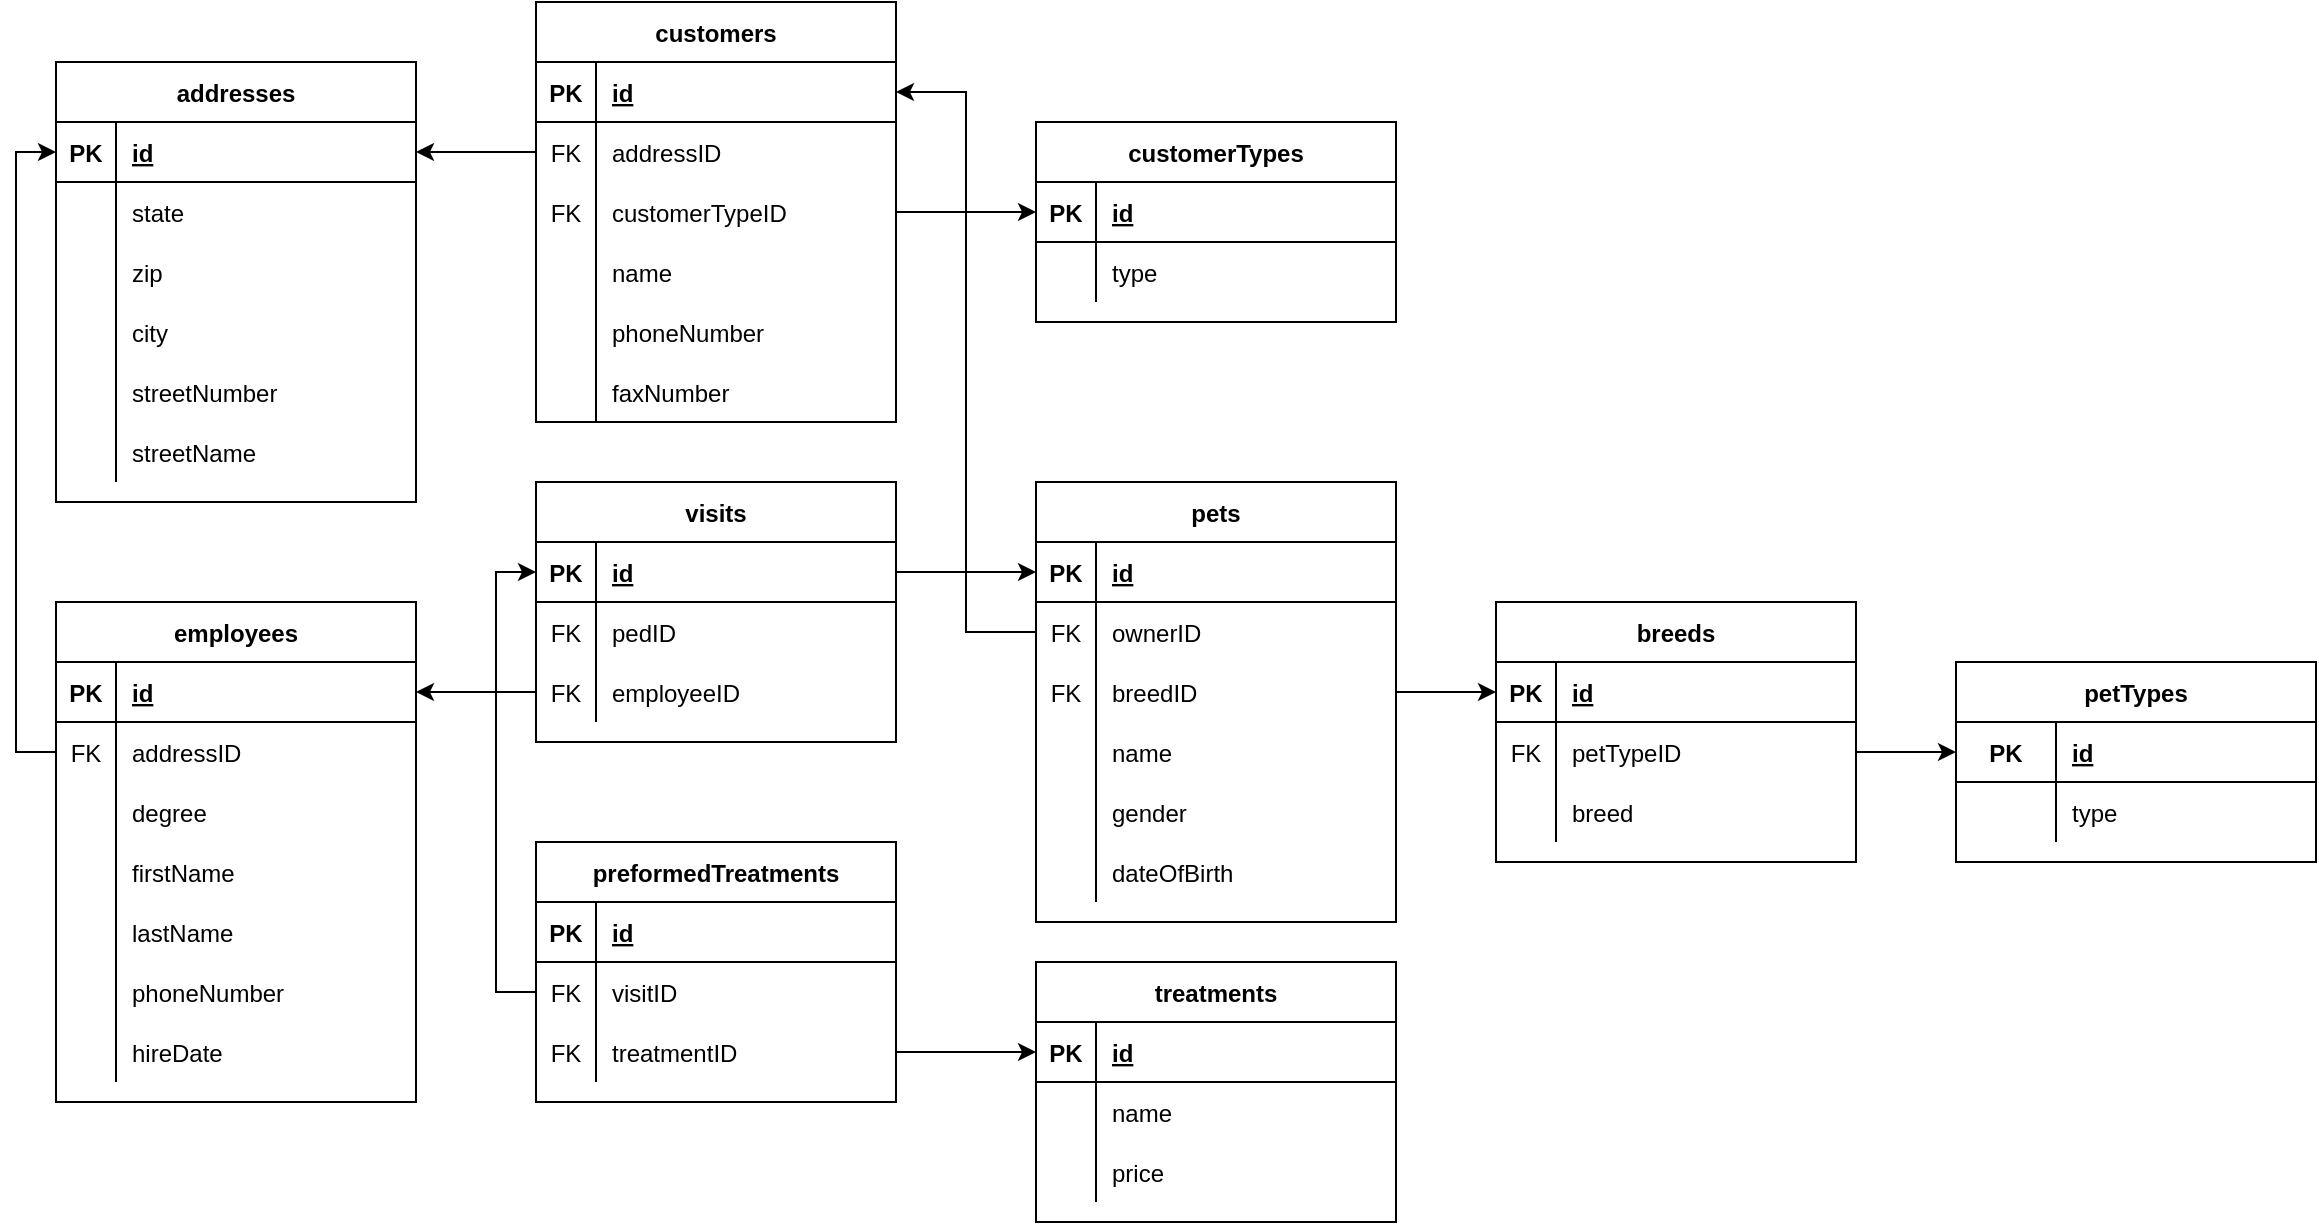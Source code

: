 <mxfile version="14.3.1" type="github">
  <diagram id="3GIqQ9a4N6Uzozd12Fp_" name="Page-1">
    <mxGraphModel dx="1451" dy="820" grid="1" gridSize="10" guides="1" tooltips="1" connect="1" arrows="1" fold="1" page="1" pageScale="1" pageWidth="2000" pageHeight="2000" math="0" shadow="0">
      <root>
        <mxCell id="0" />
        <mxCell id="1" parent="0" />
        <mxCell id="QT_rBOWbVVg_yr-S8wlx-1" value="employees" style="shape=table;startSize=30;container=1;collapsible=1;childLayout=tableLayout;fixedRows=1;rowLines=0;fontStyle=1;align=center;resizeLast=1;" parent="1" vertex="1">
          <mxGeometry x="390" y="620" width="180" height="250" as="geometry">
            <mxRectangle x="170" y="260" width="80" height="30" as="alternateBounds" />
          </mxGeometry>
        </mxCell>
        <mxCell id="QT_rBOWbVVg_yr-S8wlx-2" value="" style="shape=partialRectangle;collapsible=0;dropTarget=0;pointerEvents=0;fillColor=none;top=0;left=0;bottom=1;right=0;points=[[0,0.5],[1,0.5]];portConstraint=eastwest;" parent="QT_rBOWbVVg_yr-S8wlx-1" vertex="1">
          <mxGeometry y="30" width="180" height="30" as="geometry" />
        </mxCell>
        <mxCell id="QT_rBOWbVVg_yr-S8wlx-3" value="PK" style="shape=partialRectangle;connectable=0;fillColor=none;top=0;left=0;bottom=0;right=0;fontStyle=1;overflow=hidden;" parent="QT_rBOWbVVg_yr-S8wlx-2" vertex="1">
          <mxGeometry width="30" height="30" as="geometry" />
        </mxCell>
        <mxCell id="QT_rBOWbVVg_yr-S8wlx-4" value="id" style="shape=partialRectangle;connectable=0;fillColor=none;top=0;left=0;bottom=0;right=0;align=left;spacingLeft=6;fontStyle=5;overflow=hidden;" parent="QT_rBOWbVVg_yr-S8wlx-2" vertex="1">
          <mxGeometry x="30" width="150" height="30" as="geometry" />
        </mxCell>
        <mxCell id="N9ac48abwdy0AhQAwxe1-4" value="" style="shape=partialRectangle;collapsible=0;dropTarget=0;pointerEvents=0;fillColor=none;top=0;left=0;bottom=0;right=0;points=[[0,0.5],[1,0.5]];portConstraint=eastwest;" vertex="1" parent="QT_rBOWbVVg_yr-S8wlx-1">
          <mxGeometry y="60" width="180" height="30" as="geometry" />
        </mxCell>
        <mxCell id="N9ac48abwdy0AhQAwxe1-5" value="FK" style="shape=partialRectangle;connectable=0;fillColor=none;top=0;left=0;bottom=0;right=0;fontStyle=0;overflow=hidden;" vertex="1" parent="N9ac48abwdy0AhQAwxe1-4">
          <mxGeometry width="30" height="30" as="geometry" />
        </mxCell>
        <mxCell id="N9ac48abwdy0AhQAwxe1-6" value="addressID" style="shape=partialRectangle;connectable=0;fillColor=none;top=0;left=0;bottom=0;right=0;align=left;spacingLeft=6;fontStyle=0;overflow=hidden;" vertex="1" parent="N9ac48abwdy0AhQAwxe1-4">
          <mxGeometry x="30" width="150" height="30" as="geometry" />
        </mxCell>
        <mxCell id="N9ac48abwdy0AhQAwxe1-35" value="" style="shape=partialRectangle;collapsible=0;dropTarget=0;pointerEvents=0;fillColor=none;top=0;left=0;bottom=0;right=0;points=[[0,0.5],[1,0.5]];portConstraint=eastwest;" vertex="1" parent="QT_rBOWbVVg_yr-S8wlx-1">
          <mxGeometry y="90" width="180" height="30" as="geometry" />
        </mxCell>
        <mxCell id="N9ac48abwdy0AhQAwxe1-36" value="" style="shape=partialRectangle;connectable=0;fillColor=none;top=0;left=0;bottom=0;right=0;editable=1;overflow=hidden;" vertex="1" parent="N9ac48abwdy0AhQAwxe1-35">
          <mxGeometry width="30" height="30" as="geometry" />
        </mxCell>
        <mxCell id="N9ac48abwdy0AhQAwxe1-37" value="degree" style="shape=partialRectangle;connectable=0;fillColor=none;top=0;left=0;bottom=0;right=0;align=left;spacingLeft=6;overflow=hidden;" vertex="1" parent="N9ac48abwdy0AhQAwxe1-35">
          <mxGeometry x="30" width="150" height="30" as="geometry" />
        </mxCell>
        <mxCell id="QT_rBOWbVVg_yr-S8wlx-5" value="" style="shape=partialRectangle;collapsible=0;dropTarget=0;pointerEvents=0;fillColor=none;top=0;left=0;bottom=0;right=0;points=[[0,0.5],[1,0.5]];portConstraint=eastwest;" parent="QT_rBOWbVVg_yr-S8wlx-1" vertex="1">
          <mxGeometry y="120" width="180" height="30" as="geometry" />
        </mxCell>
        <mxCell id="QT_rBOWbVVg_yr-S8wlx-6" value="" style="shape=partialRectangle;connectable=0;fillColor=none;top=0;left=0;bottom=0;right=0;editable=1;overflow=hidden;" parent="QT_rBOWbVVg_yr-S8wlx-5" vertex="1">
          <mxGeometry width="30" height="30" as="geometry" />
        </mxCell>
        <mxCell id="QT_rBOWbVVg_yr-S8wlx-7" value="firstName" style="shape=partialRectangle;connectable=0;fillColor=none;top=0;left=0;bottom=0;right=0;align=left;spacingLeft=6;overflow=hidden;" parent="QT_rBOWbVVg_yr-S8wlx-5" vertex="1">
          <mxGeometry x="30" width="150" height="30" as="geometry" />
        </mxCell>
        <mxCell id="QT_rBOWbVVg_yr-S8wlx-8" value="" style="shape=partialRectangle;collapsible=0;dropTarget=0;pointerEvents=0;fillColor=none;top=0;left=0;bottom=0;right=0;points=[[0,0.5],[1,0.5]];portConstraint=eastwest;" parent="QT_rBOWbVVg_yr-S8wlx-1" vertex="1">
          <mxGeometry y="150" width="180" height="30" as="geometry" />
        </mxCell>
        <mxCell id="QT_rBOWbVVg_yr-S8wlx-9" value="" style="shape=partialRectangle;connectable=0;fillColor=none;top=0;left=0;bottom=0;right=0;editable=1;overflow=hidden;" parent="QT_rBOWbVVg_yr-S8wlx-8" vertex="1">
          <mxGeometry width="30" height="30" as="geometry" />
        </mxCell>
        <mxCell id="QT_rBOWbVVg_yr-S8wlx-10" value="lastName" style="shape=partialRectangle;connectable=0;fillColor=none;top=0;left=0;bottom=0;right=0;align=left;spacingLeft=6;overflow=hidden;" parent="QT_rBOWbVVg_yr-S8wlx-8" vertex="1">
          <mxGeometry x="30" width="150" height="30" as="geometry" />
        </mxCell>
        <mxCell id="QT_rBOWbVVg_yr-S8wlx-210" value="" style="shape=partialRectangle;collapsible=0;dropTarget=0;pointerEvents=0;fillColor=none;top=0;left=0;bottom=0;right=0;points=[[0,0.5],[1,0.5]];portConstraint=eastwest;" parent="QT_rBOWbVVg_yr-S8wlx-1" vertex="1">
          <mxGeometry y="180" width="180" height="30" as="geometry" />
        </mxCell>
        <mxCell id="QT_rBOWbVVg_yr-S8wlx-211" value="" style="shape=partialRectangle;connectable=0;fillColor=none;top=0;left=0;bottom=0;right=0;editable=1;overflow=hidden;" parent="QT_rBOWbVVg_yr-S8wlx-210" vertex="1">
          <mxGeometry width="30" height="30" as="geometry" />
        </mxCell>
        <mxCell id="QT_rBOWbVVg_yr-S8wlx-212" value="phoneNumber" style="shape=partialRectangle;connectable=0;fillColor=none;top=0;left=0;bottom=0;right=0;align=left;spacingLeft=6;overflow=hidden;" parent="QT_rBOWbVVg_yr-S8wlx-210" vertex="1">
          <mxGeometry x="30" width="150" height="30" as="geometry" />
        </mxCell>
        <mxCell id="QT_rBOWbVVg_yr-S8wlx-11" value="" style="shape=partialRectangle;collapsible=0;dropTarget=0;pointerEvents=0;fillColor=none;top=0;left=0;bottom=0;right=0;points=[[0,0.5],[1,0.5]];portConstraint=eastwest;" parent="QT_rBOWbVVg_yr-S8wlx-1" vertex="1">
          <mxGeometry y="210" width="180" height="30" as="geometry" />
        </mxCell>
        <mxCell id="QT_rBOWbVVg_yr-S8wlx-12" value="" style="shape=partialRectangle;connectable=0;fillColor=none;top=0;left=0;bottom=0;right=0;editable=1;overflow=hidden;" parent="QT_rBOWbVVg_yr-S8wlx-11" vertex="1">
          <mxGeometry width="30" height="30" as="geometry" />
        </mxCell>
        <mxCell id="QT_rBOWbVVg_yr-S8wlx-13" value="hireDate" style="shape=partialRectangle;connectable=0;fillColor=none;top=0;left=0;bottom=0;right=0;align=left;spacingLeft=6;overflow=hidden;" parent="QT_rBOWbVVg_yr-S8wlx-11" vertex="1">
          <mxGeometry x="30" width="150" height="30" as="geometry" />
        </mxCell>
        <mxCell id="QT_rBOWbVVg_yr-S8wlx-14" value="addresses" style="shape=table;startSize=30;container=1;collapsible=1;childLayout=tableLayout;fixedRows=1;rowLines=0;fontStyle=1;align=center;resizeLast=1;" parent="1" vertex="1">
          <mxGeometry x="390" y="350" width="180" height="220" as="geometry" />
        </mxCell>
        <mxCell id="QT_rBOWbVVg_yr-S8wlx-15" value="" style="shape=partialRectangle;collapsible=0;dropTarget=0;pointerEvents=0;fillColor=none;top=0;left=0;bottom=1;right=0;points=[[0,0.5],[1,0.5]];portConstraint=eastwest;" parent="QT_rBOWbVVg_yr-S8wlx-14" vertex="1">
          <mxGeometry y="30" width="180" height="30" as="geometry" />
        </mxCell>
        <mxCell id="QT_rBOWbVVg_yr-S8wlx-16" value="PK" style="shape=partialRectangle;connectable=0;fillColor=none;top=0;left=0;bottom=0;right=0;fontStyle=1;overflow=hidden;" parent="QT_rBOWbVVg_yr-S8wlx-15" vertex="1">
          <mxGeometry width="30" height="30" as="geometry" />
        </mxCell>
        <mxCell id="QT_rBOWbVVg_yr-S8wlx-17" value="id" style="shape=partialRectangle;connectable=0;fillColor=none;top=0;left=0;bottom=0;right=0;align=left;spacingLeft=6;fontStyle=5;overflow=hidden;" parent="QT_rBOWbVVg_yr-S8wlx-15" vertex="1">
          <mxGeometry x="30" width="150" height="30" as="geometry" />
        </mxCell>
        <mxCell id="QT_rBOWbVVg_yr-S8wlx-18" value="" style="shape=partialRectangle;collapsible=0;dropTarget=0;pointerEvents=0;fillColor=none;top=0;left=0;bottom=0;right=0;points=[[0,0.5],[1,0.5]];portConstraint=eastwest;" parent="QT_rBOWbVVg_yr-S8wlx-14" vertex="1">
          <mxGeometry y="60" width="180" height="30" as="geometry" />
        </mxCell>
        <mxCell id="QT_rBOWbVVg_yr-S8wlx-19" value="" style="shape=partialRectangle;connectable=0;fillColor=none;top=0;left=0;bottom=0;right=0;editable=1;overflow=hidden;" parent="QT_rBOWbVVg_yr-S8wlx-18" vertex="1">
          <mxGeometry width="30" height="30" as="geometry" />
        </mxCell>
        <mxCell id="QT_rBOWbVVg_yr-S8wlx-20" value="state" style="shape=partialRectangle;connectable=0;fillColor=none;top=0;left=0;bottom=0;right=0;align=left;spacingLeft=6;overflow=hidden;" parent="QT_rBOWbVVg_yr-S8wlx-18" vertex="1">
          <mxGeometry x="30" width="150" height="30" as="geometry" />
        </mxCell>
        <mxCell id="QT_rBOWbVVg_yr-S8wlx-21" value="" style="shape=partialRectangle;collapsible=0;dropTarget=0;pointerEvents=0;fillColor=none;top=0;left=0;bottom=0;right=0;points=[[0,0.5],[1,0.5]];portConstraint=eastwest;" parent="QT_rBOWbVVg_yr-S8wlx-14" vertex="1">
          <mxGeometry y="90" width="180" height="30" as="geometry" />
        </mxCell>
        <mxCell id="QT_rBOWbVVg_yr-S8wlx-22" value="" style="shape=partialRectangle;connectable=0;fillColor=none;top=0;left=0;bottom=0;right=0;editable=1;overflow=hidden;" parent="QT_rBOWbVVg_yr-S8wlx-21" vertex="1">
          <mxGeometry width="30" height="30" as="geometry" />
        </mxCell>
        <mxCell id="QT_rBOWbVVg_yr-S8wlx-23" value="zip" style="shape=partialRectangle;connectable=0;fillColor=none;top=0;left=0;bottom=0;right=0;align=left;spacingLeft=6;overflow=hidden;" parent="QT_rBOWbVVg_yr-S8wlx-21" vertex="1">
          <mxGeometry x="30" width="150" height="30" as="geometry" />
        </mxCell>
        <mxCell id="QT_rBOWbVVg_yr-S8wlx-34" value="" style="shape=partialRectangle;collapsible=0;dropTarget=0;pointerEvents=0;fillColor=none;top=0;left=0;bottom=0;right=0;points=[[0,0.5],[1,0.5]];portConstraint=eastwest;" parent="QT_rBOWbVVg_yr-S8wlx-14" vertex="1">
          <mxGeometry y="120" width="180" height="30" as="geometry" />
        </mxCell>
        <mxCell id="QT_rBOWbVVg_yr-S8wlx-35" value="" style="shape=partialRectangle;connectable=0;fillColor=none;top=0;left=0;bottom=0;right=0;editable=1;overflow=hidden;" parent="QT_rBOWbVVg_yr-S8wlx-34" vertex="1">
          <mxGeometry width="30" height="30" as="geometry" />
        </mxCell>
        <mxCell id="QT_rBOWbVVg_yr-S8wlx-36" value="city" style="shape=partialRectangle;connectable=0;fillColor=none;top=0;left=0;bottom=0;right=0;align=left;spacingLeft=6;overflow=hidden;" parent="QT_rBOWbVVg_yr-S8wlx-34" vertex="1">
          <mxGeometry x="30" width="150" height="30" as="geometry" />
        </mxCell>
        <mxCell id="QT_rBOWbVVg_yr-S8wlx-24" value="" style="shape=partialRectangle;collapsible=0;dropTarget=0;pointerEvents=0;fillColor=none;top=0;left=0;bottom=0;right=0;points=[[0,0.5],[1,0.5]];portConstraint=eastwest;" parent="QT_rBOWbVVg_yr-S8wlx-14" vertex="1">
          <mxGeometry y="150" width="180" height="30" as="geometry" />
        </mxCell>
        <mxCell id="QT_rBOWbVVg_yr-S8wlx-25" value="" style="shape=partialRectangle;connectable=0;fillColor=none;top=0;left=0;bottom=0;right=0;editable=1;overflow=hidden;" parent="QT_rBOWbVVg_yr-S8wlx-24" vertex="1">
          <mxGeometry width="30" height="30" as="geometry" />
        </mxCell>
        <mxCell id="QT_rBOWbVVg_yr-S8wlx-26" value="streetNumber" style="shape=partialRectangle;connectable=0;fillColor=none;top=0;left=0;bottom=0;right=0;align=left;spacingLeft=6;overflow=hidden;" parent="QT_rBOWbVVg_yr-S8wlx-24" vertex="1">
          <mxGeometry x="30" width="150" height="30" as="geometry" />
        </mxCell>
        <mxCell id="QT_rBOWbVVg_yr-S8wlx-31" value="" style="shape=partialRectangle;collapsible=0;dropTarget=0;pointerEvents=0;fillColor=none;top=0;left=0;bottom=0;right=0;points=[[0,0.5],[1,0.5]];portConstraint=eastwest;" parent="QT_rBOWbVVg_yr-S8wlx-14" vertex="1">
          <mxGeometry y="180" width="180" height="30" as="geometry" />
        </mxCell>
        <mxCell id="QT_rBOWbVVg_yr-S8wlx-32" value="" style="shape=partialRectangle;connectable=0;fillColor=none;top=0;left=0;bottom=0;right=0;editable=1;overflow=hidden;" parent="QT_rBOWbVVg_yr-S8wlx-31" vertex="1">
          <mxGeometry width="30" height="30" as="geometry" />
        </mxCell>
        <mxCell id="QT_rBOWbVVg_yr-S8wlx-33" value="streetName" style="shape=partialRectangle;connectable=0;fillColor=none;top=0;left=0;bottom=0;right=0;align=left;spacingLeft=6;overflow=hidden;" parent="QT_rBOWbVVg_yr-S8wlx-31" vertex="1">
          <mxGeometry x="30" width="150" height="30" as="geometry" />
        </mxCell>
        <mxCell id="QT_rBOWbVVg_yr-S8wlx-39" value="customers" style="shape=table;startSize=30;container=1;collapsible=1;childLayout=tableLayout;fixedRows=1;rowLines=0;fontStyle=1;align=center;resizeLast=1;" parent="1" vertex="1">
          <mxGeometry x="630" y="320" width="180" height="210" as="geometry" />
        </mxCell>
        <mxCell id="QT_rBOWbVVg_yr-S8wlx-40" value="" style="shape=partialRectangle;collapsible=0;dropTarget=0;pointerEvents=0;fillColor=none;top=0;left=0;bottom=1;right=0;points=[[0,0.5],[1,0.5]];portConstraint=eastwest;" parent="QT_rBOWbVVg_yr-S8wlx-39" vertex="1">
          <mxGeometry y="30" width="180" height="30" as="geometry" />
        </mxCell>
        <mxCell id="QT_rBOWbVVg_yr-S8wlx-41" value="PK" style="shape=partialRectangle;connectable=0;fillColor=none;top=0;left=0;bottom=0;right=0;fontStyle=1;overflow=hidden;" parent="QT_rBOWbVVg_yr-S8wlx-40" vertex="1">
          <mxGeometry width="30" height="30" as="geometry" />
        </mxCell>
        <mxCell id="QT_rBOWbVVg_yr-S8wlx-42" value="id" style="shape=partialRectangle;connectable=0;fillColor=none;top=0;left=0;bottom=0;right=0;align=left;spacingLeft=6;fontStyle=5;overflow=hidden;" parent="QT_rBOWbVVg_yr-S8wlx-40" vertex="1">
          <mxGeometry x="30" width="150" height="30" as="geometry" />
        </mxCell>
        <mxCell id="N9ac48abwdy0AhQAwxe1-1" value="" style="shape=partialRectangle;collapsible=0;dropTarget=0;pointerEvents=0;fillColor=none;top=0;left=0;bottom=0;right=0;points=[[0,0.5],[1,0.5]];portConstraint=eastwest;" vertex="1" parent="QT_rBOWbVVg_yr-S8wlx-39">
          <mxGeometry y="60" width="180" height="30" as="geometry" />
        </mxCell>
        <mxCell id="N9ac48abwdy0AhQAwxe1-2" value="FK" style="shape=partialRectangle;connectable=0;fillColor=none;top=0;left=0;bottom=0;right=0;fontStyle=0;overflow=hidden;" vertex="1" parent="N9ac48abwdy0AhQAwxe1-1">
          <mxGeometry width="30" height="30" as="geometry" />
        </mxCell>
        <mxCell id="N9ac48abwdy0AhQAwxe1-3" value="addressID" style="shape=partialRectangle;connectable=0;fillColor=none;top=0;left=0;bottom=0;right=0;align=left;spacingLeft=6;fontStyle=0;overflow=hidden;" vertex="1" parent="N9ac48abwdy0AhQAwxe1-1">
          <mxGeometry x="30" width="150" height="30" as="geometry" />
        </mxCell>
        <mxCell id="N9ac48abwdy0AhQAwxe1-25" value="" style="shape=partialRectangle;collapsible=0;dropTarget=0;pointerEvents=0;fillColor=none;top=0;left=0;bottom=0;right=0;points=[[0,0.5],[1,0.5]];portConstraint=eastwest;" vertex="1" parent="QT_rBOWbVVg_yr-S8wlx-39">
          <mxGeometry y="90" width="180" height="30" as="geometry" />
        </mxCell>
        <mxCell id="N9ac48abwdy0AhQAwxe1-26" value="FK" style="shape=partialRectangle;connectable=0;fillColor=none;top=0;left=0;bottom=0;right=0;fontStyle=0;overflow=hidden;" vertex="1" parent="N9ac48abwdy0AhQAwxe1-25">
          <mxGeometry width="30" height="30" as="geometry" />
        </mxCell>
        <mxCell id="N9ac48abwdy0AhQAwxe1-27" value="customerTypeID" style="shape=partialRectangle;connectable=0;fillColor=none;top=0;left=0;bottom=0;right=0;align=left;spacingLeft=6;fontStyle=0;overflow=hidden;" vertex="1" parent="N9ac48abwdy0AhQAwxe1-25">
          <mxGeometry x="30" width="150" height="30" as="geometry" />
        </mxCell>
        <mxCell id="QT_rBOWbVVg_yr-S8wlx-43" value="" style="shape=partialRectangle;collapsible=0;dropTarget=0;pointerEvents=0;fillColor=none;top=0;left=0;bottom=0;right=0;points=[[0,0.5],[1,0.5]];portConstraint=eastwest;" parent="QT_rBOWbVVg_yr-S8wlx-39" vertex="1">
          <mxGeometry y="120" width="180" height="30" as="geometry" />
        </mxCell>
        <mxCell id="QT_rBOWbVVg_yr-S8wlx-44" value="" style="shape=partialRectangle;connectable=0;fillColor=none;top=0;left=0;bottom=0;right=0;editable=1;overflow=hidden;" parent="QT_rBOWbVVg_yr-S8wlx-43" vertex="1">
          <mxGeometry width="30" height="30" as="geometry" />
        </mxCell>
        <mxCell id="QT_rBOWbVVg_yr-S8wlx-45" value="name" style="shape=partialRectangle;connectable=0;fillColor=none;top=0;left=0;bottom=0;right=0;align=left;spacingLeft=6;overflow=hidden;" parent="QT_rBOWbVVg_yr-S8wlx-43" vertex="1">
          <mxGeometry x="30" width="150" height="30" as="geometry" />
        </mxCell>
        <mxCell id="QT_rBOWbVVg_yr-S8wlx-207" value="" style="shape=partialRectangle;collapsible=0;dropTarget=0;pointerEvents=0;fillColor=none;top=0;left=0;bottom=0;right=0;points=[[0,0.5],[1,0.5]];portConstraint=eastwest;" parent="QT_rBOWbVVg_yr-S8wlx-39" vertex="1">
          <mxGeometry y="150" width="180" height="30" as="geometry" />
        </mxCell>
        <mxCell id="QT_rBOWbVVg_yr-S8wlx-208" value="" style="shape=partialRectangle;connectable=0;fillColor=none;top=0;left=0;bottom=0;right=0;editable=1;overflow=hidden;" parent="QT_rBOWbVVg_yr-S8wlx-207" vertex="1">
          <mxGeometry width="30" height="30" as="geometry" />
        </mxCell>
        <mxCell id="QT_rBOWbVVg_yr-S8wlx-209" value="phoneNumber" style="shape=partialRectangle;connectable=0;fillColor=none;top=0;left=0;bottom=0;right=0;align=left;spacingLeft=6;overflow=hidden;" parent="QT_rBOWbVVg_yr-S8wlx-207" vertex="1">
          <mxGeometry x="30" width="150" height="30" as="geometry" />
        </mxCell>
        <mxCell id="QT_rBOWbVVg_yr-S8wlx-46" value="" style="shape=partialRectangle;collapsible=0;dropTarget=0;pointerEvents=0;fillColor=none;top=0;left=0;bottom=0;right=0;points=[[0,0.5],[1,0.5]];portConstraint=eastwest;" parent="QT_rBOWbVVg_yr-S8wlx-39" vertex="1">
          <mxGeometry y="180" width="180" height="30" as="geometry" />
        </mxCell>
        <mxCell id="QT_rBOWbVVg_yr-S8wlx-47" value="" style="shape=partialRectangle;connectable=0;fillColor=none;top=0;left=0;bottom=0;right=0;editable=1;overflow=hidden;" parent="QT_rBOWbVVg_yr-S8wlx-46" vertex="1">
          <mxGeometry width="30" height="30" as="geometry" />
        </mxCell>
        <mxCell id="QT_rBOWbVVg_yr-S8wlx-48" value="faxNumber" style="shape=partialRectangle;connectable=0;fillColor=none;top=0;left=0;bottom=0;right=0;align=left;spacingLeft=6;overflow=hidden;" parent="QT_rBOWbVVg_yr-S8wlx-46" vertex="1">
          <mxGeometry x="30" width="150" height="30" as="geometry" />
        </mxCell>
        <mxCell id="QT_rBOWbVVg_yr-S8wlx-55" value="customerTypes" style="shape=table;startSize=30;container=1;collapsible=1;childLayout=tableLayout;fixedRows=1;rowLines=0;fontStyle=1;align=center;resizeLast=1;" parent="1" vertex="1">
          <mxGeometry x="880" y="380" width="180" height="100" as="geometry" />
        </mxCell>
        <mxCell id="QT_rBOWbVVg_yr-S8wlx-56" value="" style="shape=partialRectangle;collapsible=0;dropTarget=0;pointerEvents=0;fillColor=none;top=0;left=0;bottom=1;right=0;points=[[0,0.5],[1,0.5]];portConstraint=eastwest;" parent="QT_rBOWbVVg_yr-S8wlx-55" vertex="1">
          <mxGeometry y="30" width="180" height="30" as="geometry" />
        </mxCell>
        <mxCell id="QT_rBOWbVVg_yr-S8wlx-57" value="PK" style="shape=partialRectangle;connectable=0;fillColor=none;top=0;left=0;bottom=0;right=0;fontStyle=1;overflow=hidden;" parent="QT_rBOWbVVg_yr-S8wlx-56" vertex="1">
          <mxGeometry width="30" height="30" as="geometry" />
        </mxCell>
        <mxCell id="QT_rBOWbVVg_yr-S8wlx-58" value="id" style="shape=partialRectangle;connectable=0;fillColor=none;top=0;left=0;bottom=0;right=0;align=left;spacingLeft=6;fontStyle=5;overflow=hidden;" parent="QT_rBOWbVVg_yr-S8wlx-56" vertex="1">
          <mxGeometry x="30" width="150" height="30" as="geometry" />
        </mxCell>
        <mxCell id="QT_rBOWbVVg_yr-S8wlx-59" value="" style="shape=partialRectangle;collapsible=0;dropTarget=0;pointerEvents=0;fillColor=none;top=0;left=0;bottom=0;right=0;points=[[0,0.5],[1,0.5]];portConstraint=eastwest;" parent="QT_rBOWbVVg_yr-S8wlx-55" vertex="1">
          <mxGeometry y="60" width="180" height="30" as="geometry" />
        </mxCell>
        <mxCell id="QT_rBOWbVVg_yr-S8wlx-60" value="" style="shape=partialRectangle;connectable=0;fillColor=none;top=0;left=0;bottom=0;right=0;editable=1;overflow=hidden;" parent="QT_rBOWbVVg_yr-S8wlx-59" vertex="1">
          <mxGeometry width="30" height="30" as="geometry" />
        </mxCell>
        <mxCell id="QT_rBOWbVVg_yr-S8wlx-61" value="type" style="shape=partialRectangle;connectable=0;fillColor=none;top=0;left=0;bottom=0;right=0;align=left;spacingLeft=6;overflow=hidden;" parent="QT_rBOWbVVg_yr-S8wlx-59" vertex="1">
          <mxGeometry x="30" width="150" height="30" as="geometry" />
        </mxCell>
        <mxCell id="QT_rBOWbVVg_yr-S8wlx-82" value="pets" style="shape=table;startSize=30;container=1;collapsible=1;childLayout=tableLayout;fixedRows=1;rowLines=0;fontStyle=1;align=center;resizeLast=1;" parent="1" vertex="1">
          <mxGeometry x="880" y="560" width="180" height="220" as="geometry" />
        </mxCell>
        <mxCell id="QT_rBOWbVVg_yr-S8wlx-83" value="" style="shape=partialRectangle;collapsible=0;dropTarget=0;pointerEvents=0;fillColor=none;top=0;left=0;bottom=1;right=0;points=[[0,0.5],[1,0.5]];portConstraint=eastwest;" parent="QT_rBOWbVVg_yr-S8wlx-82" vertex="1">
          <mxGeometry y="30" width="180" height="30" as="geometry" />
        </mxCell>
        <mxCell id="QT_rBOWbVVg_yr-S8wlx-84" value="PK" style="shape=partialRectangle;connectable=0;fillColor=none;top=0;left=0;bottom=0;right=0;fontStyle=1;overflow=hidden;" parent="QT_rBOWbVVg_yr-S8wlx-83" vertex="1">
          <mxGeometry width="30.0" height="30" as="geometry" />
        </mxCell>
        <mxCell id="QT_rBOWbVVg_yr-S8wlx-85" value="id" style="shape=partialRectangle;connectable=0;fillColor=none;top=0;left=0;bottom=0;right=0;align=left;spacingLeft=6;fontStyle=5;overflow=hidden;" parent="QT_rBOWbVVg_yr-S8wlx-83" vertex="1">
          <mxGeometry x="30.0" width="150.0" height="30" as="geometry" />
        </mxCell>
        <mxCell id="QT_rBOWbVVg_yr-S8wlx-136" value="" style="shape=partialRectangle;collapsible=0;dropTarget=0;pointerEvents=0;fillColor=none;top=0;left=0;bottom=0;right=0;points=[[0,0.5],[1,0.5]];portConstraint=eastwest;" parent="QT_rBOWbVVg_yr-S8wlx-82" vertex="1">
          <mxGeometry y="60" width="180" height="30" as="geometry" />
        </mxCell>
        <mxCell id="QT_rBOWbVVg_yr-S8wlx-137" value="FK" style="shape=partialRectangle;connectable=0;fillColor=none;top=0;left=0;bottom=0;right=0;fontStyle=0;overflow=hidden;" parent="QT_rBOWbVVg_yr-S8wlx-136" vertex="1">
          <mxGeometry width="30.0" height="30" as="geometry" />
        </mxCell>
        <mxCell id="QT_rBOWbVVg_yr-S8wlx-138" value="ownerID" style="shape=partialRectangle;connectable=0;fillColor=none;top=0;left=0;bottom=0;right=0;align=left;spacingLeft=6;fontStyle=0;overflow=hidden;" parent="QT_rBOWbVVg_yr-S8wlx-136" vertex="1">
          <mxGeometry x="30.0" width="150.0" height="30" as="geometry" />
        </mxCell>
        <mxCell id="N9ac48abwdy0AhQAwxe1-28" value="" style="shape=partialRectangle;collapsible=0;dropTarget=0;pointerEvents=0;fillColor=none;top=0;left=0;bottom=0;right=0;points=[[0,0.5],[1,0.5]];portConstraint=eastwest;" vertex="1" parent="QT_rBOWbVVg_yr-S8wlx-82">
          <mxGeometry y="90" width="180" height="30" as="geometry" />
        </mxCell>
        <mxCell id="N9ac48abwdy0AhQAwxe1-29" value="FK" style="shape=partialRectangle;connectable=0;fillColor=none;top=0;left=0;bottom=0;right=0;fontStyle=0;overflow=hidden;" vertex="1" parent="N9ac48abwdy0AhQAwxe1-28">
          <mxGeometry width="30.0" height="30" as="geometry" />
        </mxCell>
        <mxCell id="N9ac48abwdy0AhQAwxe1-30" value="breedID" style="shape=partialRectangle;connectable=0;fillColor=none;top=0;left=0;bottom=0;right=0;align=left;spacingLeft=6;fontStyle=0;overflow=hidden;" vertex="1" parent="N9ac48abwdy0AhQAwxe1-28">
          <mxGeometry x="30.0" width="150.0" height="30" as="geometry" />
        </mxCell>
        <mxCell id="QT_rBOWbVVg_yr-S8wlx-86" value="" style="shape=partialRectangle;collapsible=0;dropTarget=0;pointerEvents=0;fillColor=none;top=0;left=0;bottom=0;right=0;points=[[0,0.5],[1,0.5]];portConstraint=eastwest;" parent="QT_rBOWbVVg_yr-S8wlx-82" vertex="1">
          <mxGeometry y="120" width="180" height="30" as="geometry" />
        </mxCell>
        <mxCell id="QT_rBOWbVVg_yr-S8wlx-87" value="" style="shape=partialRectangle;connectable=0;fillColor=none;top=0;left=0;bottom=0;right=0;editable=1;overflow=hidden;" parent="QT_rBOWbVVg_yr-S8wlx-86" vertex="1">
          <mxGeometry width="30.0" height="30" as="geometry" />
        </mxCell>
        <mxCell id="QT_rBOWbVVg_yr-S8wlx-88" value="name" style="shape=partialRectangle;connectable=0;fillColor=none;top=0;left=0;bottom=0;right=0;align=left;spacingLeft=6;overflow=hidden;" parent="QT_rBOWbVVg_yr-S8wlx-86" vertex="1">
          <mxGeometry x="30.0" width="150.0" height="30" as="geometry" />
        </mxCell>
        <mxCell id="QT_rBOWbVVg_yr-S8wlx-89" value="" style="shape=partialRectangle;collapsible=0;dropTarget=0;pointerEvents=0;fillColor=none;top=0;left=0;bottom=0;right=0;points=[[0,0.5],[1,0.5]];portConstraint=eastwest;" parent="QT_rBOWbVVg_yr-S8wlx-82" vertex="1">
          <mxGeometry y="150" width="180" height="30" as="geometry" />
        </mxCell>
        <mxCell id="QT_rBOWbVVg_yr-S8wlx-90" value="" style="shape=partialRectangle;connectable=0;fillColor=none;top=0;left=0;bottom=0;right=0;editable=1;overflow=hidden;" parent="QT_rBOWbVVg_yr-S8wlx-89" vertex="1">
          <mxGeometry width="30.0" height="30" as="geometry" />
        </mxCell>
        <mxCell id="QT_rBOWbVVg_yr-S8wlx-91" value="gender" style="shape=partialRectangle;connectable=0;fillColor=none;top=0;left=0;bottom=0;right=0;align=left;spacingLeft=6;overflow=hidden;" parent="QT_rBOWbVVg_yr-S8wlx-89" vertex="1">
          <mxGeometry x="30.0" width="150.0" height="30" as="geometry" />
        </mxCell>
        <mxCell id="QT_rBOWbVVg_yr-S8wlx-140" value="" style="shape=partialRectangle;collapsible=0;dropTarget=0;pointerEvents=0;fillColor=none;top=0;left=0;bottom=0;right=0;points=[[0,0.5],[1,0.5]];portConstraint=eastwest;" parent="QT_rBOWbVVg_yr-S8wlx-82" vertex="1">
          <mxGeometry y="180" width="180" height="30" as="geometry" />
        </mxCell>
        <mxCell id="QT_rBOWbVVg_yr-S8wlx-141" value="" style="shape=partialRectangle;connectable=0;fillColor=none;top=0;left=0;bottom=0;right=0;editable=1;overflow=hidden;" parent="QT_rBOWbVVg_yr-S8wlx-140" vertex="1">
          <mxGeometry width="30.0" height="30" as="geometry" />
        </mxCell>
        <mxCell id="QT_rBOWbVVg_yr-S8wlx-142" value="dateOfBirth" style="shape=partialRectangle;connectable=0;fillColor=none;top=0;left=0;bottom=0;right=0;align=left;spacingLeft=6;overflow=hidden;" parent="QT_rBOWbVVg_yr-S8wlx-140" vertex="1">
          <mxGeometry x="30.0" width="150.0" height="30" as="geometry" />
        </mxCell>
        <mxCell id="QT_rBOWbVVg_yr-S8wlx-108" value="petTypes" style="shape=table;startSize=30;container=1;collapsible=1;childLayout=tableLayout;fixedRows=1;rowLines=0;fontStyle=1;align=center;resizeLast=1;" parent="1" vertex="1">
          <mxGeometry x="1340" y="650" width="180" height="100" as="geometry" />
        </mxCell>
        <mxCell id="QT_rBOWbVVg_yr-S8wlx-109" value="" style="shape=partialRectangle;collapsible=0;dropTarget=0;pointerEvents=0;fillColor=none;top=0;left=0;bottom=1;right=0;points=[[0,0.5],[1,0.5]];portConstraint=eastwest;" parent="QT_rBOWbVVg_yr-S8wlx-108" vertex="1">
          <mxGeometry y="30" width="180" height="30" as="geometry" />
        </mxCell>
        <mxCell id="QT_rBOWbVVg_yr-S8wlx-110" value="PK" style="shape=partialRectangle;connectable=0;fillColor=none;top=0;left=0;bottom=0;right=0;fontStyle=1;overflow=hidden;" parent="QT_rBOWbVVg_yr-S8wlx-109" vertex="1">
          <mxGeometry width="50.0" height="30" as="geometry" />
        </mxCell>
        <mxCell id="QT_rBOWbVVg_yr-S8wlx-111" value="id" style="shape=partialRectangle;connectable=0;fillColor=none;top=0;left=0;bottom=0;right=0;align=left;spacingLeft=6;fontStyle=5;overflow=hidden;" parent="QT_rBOWbVVg_yr-S8wlx-109" vertex="1">
          <mxGeometry x="50.0" width="130.0" height="30" as="geometry" />
        </mxCell>
        <mxCell id="QT_rBOWbVVg_yr-S8wlx-112" value="" style="shape=partialRectangle;collapsible=0;dropTarget=0;pointerEvents=0;fillColor=none;top=0;left=0;bottom=0;right=0;points=[[0,0.5],[1,0.5]];portConstraint=eastwest;" parent="QT_rBOWbVVg_yr-S8wlx-108" vertex="1">
          <mxGeometry y="60" width="180" height="30" as="geometry" />
        </mxCell>
        <mxCell id="QT_rBOWbVVg_yr-S8wlx-113" value="" style="shape=partialRectangle;connectable=0;fillColor=none;top=0;left=0;bottom=0;right=0;editable=1;overflow=hidden;" parent="QT_rBOWbVVg_yr-S8wlx-112" vertex="1">
          <mxGeometry width="50.0" height="30" as="geometry" />
        </mxCell>
        <mxCell id="QT_rBOWbVVg_yr-S8wlx-114" value="type" style="shape=partialRectangle;connectable=0;fillColor=none;top=0;left=0;bottom=0;right=0;align=left;spacingLeft=6;overflow=hidden;" parent="QT_rBOWbVVg_yr-S8wlx-112" vertex="1">
          <mxGeometry x="50.0" width="130.0" height="30" as="geometry" />
        </mxCell>
        <mxCell id="QT_rBOWbVVg_yr-S8wlx-122" value="breeds" style="shape=table;startSize=30;container=1;collapsible=1;childLayout=tableLayout;fixedRows=1;rowLines=0;fontStyle=1;align=center;resizeLast=1;" parent="1" vertex="1">
          <mxGeometry x="1110" y="620" width="180" height="130" as="geometry" />
        </mxCell>
        <mxCell id="QT_rBOWbVVg_yr-S8wlx-123" value="" style="shape=partialRectangle;collapsible=0;dropTarget=0;pointerEvents=0;fillColor=none;top=0;left=0;bottom=1;right=0;points=[[0,0.5],[1,0.5]];portConstraint=eastwest;" parent="QT_rBOWbVVg_yr-S8wlx-122" vertex="1">
          <mxGeometry y="30" width="180" height="30" as="geometry" />
        </mxCell>
        <mxCell id="QT_rBOWbVVg_yr-S8wlx-124" value="PK" style="shape=partialRectangle;connectable=0;fillColor=none;top=0;left=0;bottom=0;right=0;fontStyle=1;overflow=hidden;" parent="QT_rBOWbVVg_yr-S8wlx-123" vertex="1">
          <mxGeometry width="30" height="30" as="geometry" />
        </mxCell>
        <mxCell id="QT_rBOWbVVg_yr-S8wlx-125" value="id" style="shape=partialRectangle;connectable=0;fillColor=none;top=0;left=0;bottom=0;right=0;align=left;spacingLeft=6;fontStyle=5;overflow=hidden;" parent="QT_rBOWbVVg_yr-S8wlx-123" vertex="1">
          <mxGeometry x="30" width="150" height="30" as="geometry" />
        </mxCell>
        <mxCell id="QT_rBOWbVVg_yr-S8wlx-126" value="" style="shape=partialRectangle;collapsible=0;dropTarget=0;pointerEvents=0;fillColor=none;top=0;left=0;bottom=0;right=0;points=[[0,0.5],[1,0.5]];portConstraint=eastwest;" parent="QT_rBOWbVVg_yr-S8wlx-122" vertex="1">
          <mxGeometry y="60" width="180" height="30" as="geometry" />
        </mxCell>
        <mxCell id="QT_rBOWbVVg_yr-S8wlx-127" value="FK" style="shape=partialRectangle;connectable=0;fillColor=none;top=0;left=0;bottom=0;right=0;editable=1;overflow=hidden;" parent="QT_rBOWbVVg_yr-S8wlx-126" vertex="1">
          <mxGeometry width="30" height="30" as="geometry" />
        </mxCell>
        <mxCell id="QT_rBOWbVVg_yr-S8wlx-128" value="petTypeID" style="shape=partialRectangle;connectable=0;fillColor=none;top=0;left=0;bottom=0;right=0;align=left;spacingLeft=6;overflow=hidden;" parent="QT_rBOWbVVg_yr-S8wlx-126" vertex="1">
          <mxGeometry x="30" width="150" height="30" as="geometry" />
        </mxCell>
        <mxCell id="QT_rBOWbVVg_yr-S8wlx-129" value="" style="shape=partialRectangle;collapsible=0;dropTarget=0;pointerEvents=0;fillColor=none;top=0;left=0;bottom=0;right=0;points=[[0,0.5],[1,0.5]];portConstraint=eastwest;" parent="QT_rBOWbVVg_yr-S8wlx-122" vertex="1">
          <mxGeometry y="90" width="180" height="30" as="geometry" />
        </mxCell>
        <mxCell id="QT_rBOWbVVg_yr-S8wlx-130" value="" style="shape=partialRectangle;connectable=0;fillColor=none;top=0;left=0;bottom=0;right=0;editable=1;overflow=hidden;" parent="QT_rBOWbVVg_yr-S8wlx-129" vertex="1">
          <mxGeometry width="30" height="30" as="geometry" />
        </mxCell>
        <mxCell id="QT_rBOWbVVg_yr-S8wlx-131" value="breed" style="shape=partialRectangle;connectable=0;fillColor=none;top=0;left=0;bottom=0;right=0;align=left;spacingLeft=6;overflow=hidden;" parent="QT_rBOWbVVg_yr-S8wlx-129" vertex="1">
          <mxGeometry x="30" width="150" height="30" as="geometry" />
        </mxCell>
        <mxCell id="QT_rBOWbVVg_yr-S8wlx-139" style="edgeStyle=orthogonalEdgeStyle;rounded=0;orthogonalLoop=1;jettySize=auto;html=1;entryX=1;entryY=0.5;entryDx=0;entryDy=0;" parent="1" source="QT_rBOWbVVg_yr-S8wlx-136" target="QT_rBOWbVVg_yr-S8wlx-40" edge="1">
          <mxGeometry relative="1" as="geometry" />
        </mxCell>
        <mxCell id="QT_rBOWbVVg_yr-S8wlx-143" value="visits" style="shape=table;startSize=30;container=1;collapsible=1;childLayout=tableLayout;fixedRows=1;rowLines=0;fontStyle=1;align=center;resizeLast=1;" parent="1" vertex="1">
          <mxGeometry x="630" y="560" width="180" height="130" as="geometry" />
        </mxCell>
        <mxCell id="QT_rBOWbVVg_yr-S8wlx-144" value="" style="shape=partialRectangle;collapsible=0;dropTarget=0;pointerEvents=0;fillColor=none;top=0;left=0;bottom=1;right=0;points=[[0,0.5],[1,0.5]];portConstraint=eastwest;" parent="QT_rBOWbVVg_yr-S8wlx-143" vertex="1">
          <mxGeometry y="30" width="180" height="30" as="geometry" />
        </mxCell>
        <mxCell id="QT_rBOWbVVg_yr-S8wlx-145" value="PK" style="shape=partialRectangle;connectable=0;fillColor=none;top=0;left=0;bottom=0;right=0;fontStyle=1;overflow=hidden;" parent="QT_rBOWbVVg_yr-S8wlx-144" vertex="1">
          <mxGeometry width="30" height="30" as="geometry" />
        </mxCell>
        <mxCell id="QT_rBOWbVVg_yr-S8wlx-146" value="id" style="shape=partialRectangle;connectable=0;fillColor=none;top=0;left=0;bottom=0;right=0;align=left;spacingLeft=6;fontStyle=5;overflow=hidden;" parent="QT_rBOWbVVg_yr-S8wlx-144" vertex="1">
          <mxGeometry x="30" width="150" height="30" as="geometry" />
        </mxCell>
        <mxCell id="QT_rBOWbVVg_yr-S8wlx-147" value="" style="shape=partialRectangle;collapsible=0;dropTarget=0;pointerEvents=0;fillColor=none;top=0;left=0;bottom=0;right=0;points=[[0,0.5],[1,0.5]];portConstraint=eastwest;" parent="QT_rBOWbVVg_yr-S8wlx-143" vertex="1">
          <mxGeometry y="60" width="180" height="30" as="geometry" />
        </mxCell>
        <mxCell id="QT_rBOWbVVg_yr-S8wlx-148" value="FK" style="shape=partialRectangle;connectable=0;fillColor=none;top=0;left=0;bottom=0;right=0;editable=1;overflow=hidden;" parent="QT_rBOWbVVg_yr-S8wlx-147" vertex="1">
          <mxGeometry width="30" height="30" as="geometry" />
        </mxCell>
        <mxCell id="QT_rBOWbVVg_yr-S8wlx-149" value="pedID" style="shape=partialRectangle;connectable=0;fillColor=none;top=0;left=0;bottom=0;right=0;align=left;spacingLeft=6;overflow=hidden;" parent="QT_rBOWbVVg_yr-S8wlx-147" vertex="1">
          <mxGeometry x="30" width="150" height="30" as="geometry" />
        </mxCell>
        <mxCell id="QT_rBOWbVVg_yr-S8wlx-150" value="" style="shape=partialRectangle;collapsible=0;dropTarget=0;pointerEvents=0;fillColor=none;top=0;left=0;bottom=0;right=0;points=[[0,0.5],[1,0.5]];portConstraint=eastwest;" parent="QT_rBOWbVVg_yr-S8wlx-143" vertex="1">
          <mxGeometry y="90" width="180" height="30" as="geometry" />
        </mxCell>
        <mxCell id="QT_rBOWbVVg_yr-S8wlx-151" value="FK" style="shape=partialRectangle;connectable=0;fillColor=none;top=0;left=0;bottom=0;right=0;editable=1;overflow=hidden;" parent="QT_rBOWbVVg_yr-S8wlx-150" vertex="1">
          <mxGeometry width="30" height="30" as="geometry" />
        </mxCell>
        <mxCell id="QT_rBOWbVVg_yr-S8wlx-152" value="employeeID" style="shape=partialRectangle;connectable=0;fillColor=none;top=0;left=0;bottom=0;right=0;align=left;spacingLeft=6;overflow=hidden;" parent="QT_rBOWbVVg_yr-S8wlx-150" vertex="1">
          <mxGeometry x="30" width="150" height="30" as="geometry" />
        </mxCell>
        <mxCell id="QT_rBOWbVVg_yr-S8wlx-156" style="edgeStyle=orthogonalEdgeStyle;rounded=0;orthogonalLoop=1;jettySize=auto;html=1;entryX=0;entryY=0.5;entryDx=0;entryDy=0;" parent="1" source="QT_rBOWbVVg_yr-S8wlx-144" target="QT_rBOWbVVg_yr-S8wlx-83" edge="1">
          <mxGeometry relative="1" as="geometry" />
        </mxCell>
        <mxCell id="QT_rBOWbVVg_yr-S8wlx-157" value="treatments" style="shape=table;startSize=30;container=1;collapsible=1;childLayout=tableLayout;fixedRows=1;rowLines=0;fontStyle=1;align=center;resizeLast=1;" parent="1" vertex="1">
          <mxGeometry x="880" y="800" width="180" height="130" as="geometry" />
        </mxCell>
        <mxCell id="QT_rBOWbVVg_yr-S8wlx-158" value="" style="shape=partialRectangle;collapsible=0;dropTarget=0;pointerEvents=0;fillColor=none;top=0;left=0;bottom=1;right=0;points=[[0,0.5],[1,0.5]];portConstraint=eastwest;" parent="QT_rBOWbVVg_yr-S8wlx-157" vertex="1">
          <mxGeometry y="30" width="180" height="30" as="geometry" />
        </mxCell>
        <mxCell id="QT_rBOWbVVg_yr-S8wlx-159" value="PK" style="shape=partialRectangle;connectable=0;fillColor=none;top=0;left=0;bottom=0;right=0;fontStyle=1;overflow=hidden;" parent="QT_rBOWbVVg_yr-S8wlx-158" vertex="1">
          <mxGeometry width="30.0" height="30" as="geometry" />
        </mxCell>
        <mxCell id="QT_rBOWbVVg_yr-S8wlx-160" value="id" style="shape=partialRectangle;connectable=0;fillColor=none;top=0;left=0;bottom=0;right=0;align=left;spacingLeft=6;fontStyle=5;overflow=hidden;" parent="QT_rBOWbVVg_yr-S8wlx-158" vertex="1">
          <mxGeometry x="30.0" width="150.0" height="30" as="geometry" />
        </mxCell>
        <mxCell id="QT_rBOWbVVg_yr-S8wlx-161" value="" style="shape=partialRectangle;collapsible=0;dropTarget=0;pointerEvents=0;fillColor=none;top=0;left=0;bottom=0;right=0;points=[[0,0.5],[1,0.5]];portConstraint=eastwest;" parent="QT_rBOWbVVg_yr-S8wlx-157" vertex="1">
          <mxGeometry y="60" width="180" height="30" as="geometry" />
        </mxCell>
        <mxCell id="QT_rBOWbVVg_yr-S8wlx-162" value="" style="shape=partialRectangle;connectable=0;fillColor=none;top=0;left=0;bottom=0;right=0;editable=1;overflow=hidden;" parent="QT_rBOWbVVg_yr-S8wlx-161" vertex="1">
          <mxGeometry width="30.0" height="30" as="geometry" />
        </mxCell>
        <mxCell id="QT_rBOWbVVg_yr-S8wlx-163" value="name" style="shape=partialRectangle;connectable=0;fillColor=none;top=0;left=0;bottom=0;right=0;align=left;spacingLeft=6;overflow=hidden;" parent="QT_rBOWbVVg_yr-S8wlx-161" vertex="1">
          <mxGeometry x="30.0" width="150.0" height="30" as="geometry" />
        </mxCell>
        <mxCell id="QT_rBOWbVVg_yr-S8wlx-164" value="" style="shape=partialRectangle;collapsible=0;dropTarget=0;pointerEvents=0;fillColor=none;top=0;left=0;bottom=0;right=0;points=[[0,0.5],[1,0.5]];portConstraint=eastwest;" parent="QT_rBOWbVVg_yr-S8wlx-157" vertex="1">
          <mxGeometry y="90" width="180" height="30" as="geometry" />
        </mxCell>
        <mxCell id="QT_rBOWbVVg_yr-S8wlx-165" value="" style="shape=partialRectangle;connectable=0;fillColor=none;top=0;left=0;bottom=0;right=0;editable=1;overflow=hidden;" parent="QT_rBOWbVVg_yr-S8wlx-164" vertex="1">
          <mxGeometry width="30.0" height="30" as="geometry" />
        </mxCell>
        <mxCell id="QT_rBOWbVVg_yr-S8wlx-166" value="price" style="shape=partialRectangle;connectable=0;fillColor=none;top=0;left=0;bottom=0;right=0;align=left;spacingLeft=6;overflow=hidden;" parent="QT_rBOWbVVg_yr-S8wlx-164" vertex="1">
          <mxGeometry x="30.0" width="150.0" height="30" as="geometry" />
        </mxCell>
        <mxCell id="QT_rBOWbVVg_yr-S8wlx-188" style="edgeStyle=orthogonalEdgeStyle;rounded=0;orthogonalLoop=1;jettySize=auto;html=1;entryX=1;entryY=0.5;entryDx=0;entryDy=0;" parent="1" source="QT_rBOWbVVg_yr-S8wlx-150" target="QT_rBOWbVVg_yr-S8wlx-2" edge="1">
          <mxGeometry relative="1" as="geometry" />
        </mxCell>
        <mxCell id="N9ac48abwdy0AhQAwxe1-7" style="edgeStyle=orthogonalEdgeStyle;rounded=0;orthogonalLoop=1;jettySize=auto;html=1;entryX=0;entryY=0.5;entryDx=0;entryDy=0;" edge="1" parent="1" source="N9ac48abwdy0AhQAwxe1-4" target="QT_rBOWbVVg_yr-S8wlx-15">
          <mxGeometry relative="1" as="geometry" />
        </mxCell>
        <mxCell id="N9ac48abwdy0AhQAwxe1-8" style="edgeStyle=orthogonalEdgeStyle;rounded=0;orthogonalLoop=1;jettySize=auto;html=1;entryX=1;entryY=0.5;entryDx=0;entryDy=0;" edge="1" parent="1" source="N9ac48abwdy0AhQAwxe1-1" target="QT_rBOWbVVg_yr-S8wlx-15">
          <mxGeometry relative="1" as="geometry" />
        </mxCell>
        <mxCell id="N9ac48abwdy0AhQAwxe1-9" value="preformedTreatments" style="shape=table;startSize=30;container=1;collapsible=1;childLayout=tableLayout;fixedRows=1;rowLines=0;fontStyle=1;align=center;resizeLast=1;" vertex="1" parent="1">
          <mxGeometry x="630" y="740" width="180" height="130" as="geometry" />
        </mxCell>
        <mxCell id="N9ac48abwdy0AhQAwxe1-10" value="" style="shape=partialRectangle;collapsible=0;dropTarget=0;pointerEvents=0;fillColor=none;top=0;left=0;bottom=1;right=0;points=[[0,0.5],[1,0.5]];portConstraint=eastwest;" vertex="1" parent="N9ac48abwdy0AhQAwxe1-9">
          <mxGeometry y="30" width="180" height="30" as="geometry" />
        </mxCell>
        <mxCell id="N9ac48abwdy0AhQAwxe1-11" value="PK" style="shape=partialRectangle;connectable=0;fillColor=none;top=0;left=0;bottom=0;right=0;fontStyle=1;overflow=hidden;" vertex="1" parent="N9ac48abwdy0AhQAwxe1-10">
          <mxGeometry width="30" height="30" as="geometry" />
        </mxCell>
        <mxCell id="N9ac48abwdy0AhQAwxe1-12" value="id" style="shape=partialRectangle;connectable=0;fillColor=none;top=0;left=0;bottom=0;right=0;align=left;spacingLeft=6;fontStyle=5;overflow=hidden;" vertex="1" parent="N9ac48abwdy0AhQAwxe1-10">
          <mxGeometry x="30" width="150" height="30" as="geometry" />
        </mxCell>
        <mxCell id="N9ac48abwdy0AhQAwxe1-13" value="" style="shape=partialRectangle;collapsible=0;dropTarget=0;pointerEvents=0;fillColor=none;top=0;left=0;bottom=0;right=0;points=[[0,0.5],[1,0.5]];portConstraint=eastwest;" vertex="1" parent="N9ac48abwdy0AhQAwxe1-9">
          <mxGeometry y="60" width="180" height="30" as="geometry" />
        </mxCell>
        <mxCell id="N9ac48abwdy0AhQAwxe1-14" value="FK" style="shape=partialRectangle;connectable=0;fillColor=none;top=0;left=0;bottom=0;right=0;editable=1;overflow=hidden;" vertex="1" parent="N9ac48abwdy0AhQAwxe1-13">
          <mxGeometry width="30" height="30" as="geometry" />
        </mxCell>
        <mxCell id="N9ac48abwdy0AhQAwxe1-15" value="visitID" style="shape=partialRectangle;connectable=0;fillColor=none;top=0;left=0;bottom=0;right=0;align=left;spacingLeft=6;overflow=hidden;" vertex="1" parent="N9ac48abwdy0AhQAwxe1-13">
          <mxGeometry x="30" width="150" height="30" as="geometry" />
        </mxCell>
        <mxCell id="N9ac48abwdy0AhQAwxe1-16" value="" style="shape=partialRectangle;collapsible=0;dropTarget=0;pointerEvents=0;fillColor=none;top=0;left=0;bottom=0;right=0;points=[[0,0.5],[1,0.5]];portConstraint=eastwest;" vertex="1" parent="N9ac48abwdy0AhQAwxe1-9">
          <mxGeometry y="90" width="180" height="30" as="geometry" />
        </mxCell>
        <mxCell id="N9ac48abwdy0AhQAwxe1-17" value="FK" style="shape=partialRectangle;connectable=0;fillColor=none;top=0;left=0;bottom=0;right=0;editable=1;overflow=hidden;" vertex="1" parent="N9ac48abwdy0AhQAwxe1-16">
          <mxGeometry width="30" height="30" as="geometry" />
        </mxCell>
        <mxCell id="N9ac48abwdy0AhQAwxe1-18" value="treatmentID" style="shape=partialRectangle;connectable=0;fillColor=none;top=0;left=0;bottom=0;right=0;align=left;spacingLeft=6;overflow=hidden;" vertex="1" parent="N9ac48abwdy0AhQAwxe1-16">
          <mxGeometry x="30" width="150" height="30" as="geometry" />
        </mxCell>
        <mxCell id="N9ac48abwdy0AhQAwxe1-22" style="edgeStyle=orthogonalEdgeStyle;rounded=0;orthogonalLoop=1;jettySize=auto;html=1;entryX=0;entryY=0.5;entryDx=0;entryDy=0;" edge="1" parent="1" source="N9ac48abwdy0AhQAwxe1-13" target="QT_rBOWbVVg_yr-S8wlx-144">
          <mxGeometry relative="1" as="geometry" />
        </mxCell>
        <mxCell id="N9ac48abwdy0AhQAwxe1-23" style="edgeStyle=orthogonalEdgeStyle;rounded=0;orthogonalLoop=1;jettySize=auto;html=1;entryX=0;entryY=0.5;entryDx=0;entryDy=0;" edge="1" parent="1" source="N9ac48abwdy0AhQAwxe1-16" target="QT_rBOWbVVg_yr-S8wlx-158">
          <mxGeometry relative="1" as="geometry" />
        </mxCell>
        <mxCell id="N9ac48abwdy0AhQAwxe1-31" style="edgeStyle=orthogonalEdgeStyle;rounded=0;orthogonalLoop=1;jettySize=auto;html=1;entryX=0;entryY=0.5;entryDx=0;entryDy=0;" edge="1" parent="1" source="N9ac48abwdy0AhQAwxe1-28" target="QT_rBOWbVVg_yr-S8wlx-123">
          <mxGeometry relative="1" as="geometry" />
        </mxCell>
        <mxCell id="N9ac48abwdy0AhQAwxe1-32" style="edgeStyle=orthogonalEdgeStyle;rounded=0;orthogonalLoop=1;jettySize=auto;html=1;entryX=0;entryY=0.5;entryDx=0;entryDy=0;" edge="1" parent="1" source="QT_rBOWbVVg_yr-S8wlx-126" target="QT_rBOWbVVg_yr-S8wlx-109">
          <mxGeometry relative="1" as="geometry" />
        </mxCell>
        <mxCell id="N9ac48abwdy0AhQAwxe1-33" style="edgeStyle=orthogonalEdgeStyle;rounded=0;orthogonalLoop=1;jettySize=auto;html=1;entryX=0;entryY=0.5;entryDx=0;entryDy=0;" edge="1" parent="1" source="N9ac48abwdy0AhQAwxe1-25" target="QT_rBOWbVVg_yr-S8wlx-56">
          <mxGeometry relative="1" as="geometry" />
        </mxCell>
      </root>
    </mxGraphModel>
  </diagram>
</mxfile>
